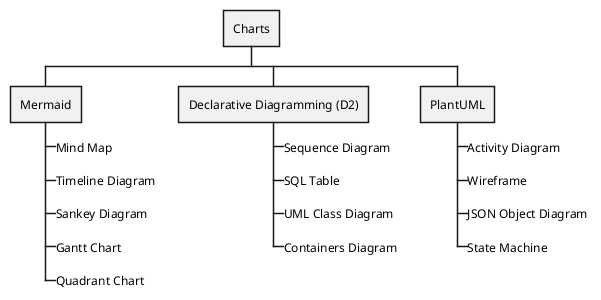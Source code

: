 @startwbs
* Charts
** Mermaid
***_ Mind Map
***_ Timeline Diagram
***_ Sankey Diagram
***_ Gantt Chart
***_ Quadrant Chart
** Declarative Diagramming (D2)
***_ Sequence Diagram
***_ SQL Table
***_ UML Class Diagram
***_ Containers Diagram
** PlantUML
***_ Activity Diagram
***_ Wireframe
***_ JSON Object Diagram
***_ State Machine
@endwbs
